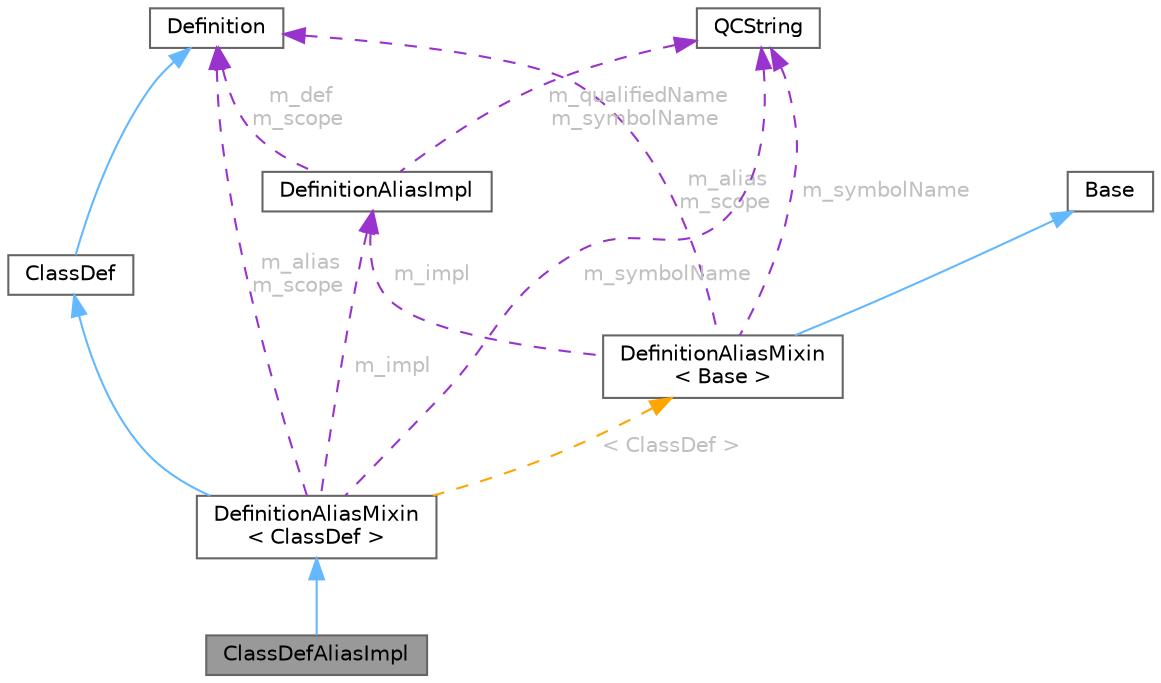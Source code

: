 digraph "ClassDefAliasImpl"
{
 // INTERACTIVE_SVG=YES
 // LATEX_PDF_SIZE
  bgcolor="transparent";
  edge [fontname=Helvetica,fontsize=10,labelfontname=Helvetica,labelfontsize=10];
  node [fontname=Helvetica,fontsize=10,shape=box,height=0.2,width=0.4];
  Node1 [id="Node000001",label="ClassDefAliasImpl",height=0.2,width=0.4,color="gray40", fillcolor="grey60", style="filled", fontcolor="black",tooltip=" "];
  Node2 -> Node1 [id="edge1_Node000001_Node000002",dir="back",color="steelblue1",style="solid",tooltip=" "];
  Node2 [id="Node000002",label="DefinitionAliasMixin\l\< ClassDef \>",height=0.2,width=0.4,color="gray40", fillcolor="white", style="filled",URL="$d8/d83/class_definition_alias_mixin.html",tooltip=" "];
  Node3 -> Node2 [id="edge2_Node000002_Node000003",dir="back",color="steelblue1",style="solid",tooltip=" "];
  Node3 [id="Node000003",label="ClassDef",height=0.2,width=0.4,color="gray40", fillcolor="white", style="filled",URL="$d1/dcf/class_class_def.html",tooltip="A abstract class representing of a compound symbol."];
  Node4 -> Node3 [id="edge3_Node000003_Node000004",dir="back",color="steelblue1",style="solid",tooltip=" "];
  Node4 [id="Node000004",label="Definition",height=0.2,width=0.4,color="gray40", fillcolor="white", style="filled",URL="$d5/dcc/class_definition.html",tooltip="The common base class of all entity definitions found in the sources."];
  Node5 -> Node2 [id="edge4_Node000002_Node000005",dir="back",color="darkorchid3",style="dashed",tooltip=" ",label=" m_impl",fontcolor="grey" ];
  Node5 [id="Node000005",label="DefinitionAliasImpl",height=0.2,width=0.4,color="gray40", fillcolor="white", style="filled",URL="$d0/d58/class_definition_alias_impl.html",tooltip=" "];
  Node4 -> Node5 [id="edge5_Node000005_Node000004",dir="back",color="darkorchid3",style="dashed",tooltip=" ",label=" m_def\nm_scope",fontcolor="grey" ];
  Node6 -> Node5 [id="edge6_Node000005_Node000006",dir="back",color="darkorchid3",style="dashed",tooltip=" ",label=" m_qualifiedName\nm_symbolName",fontcolor="grey" ];
  Node6 [id="Node000006",label="QCString",height=0.2,width=0.4,color="gray40", fillcolor="white", style="filled",URL="$d9/d45/class_q_c_string.html",tooltip="This is an alternative implementation of QCString."];
  Node4 -> Node2 [id="edge7_Node000002_Node000004",dir="back",color="darkorchid3",style="dashed",tooltip=" ",label=" m_alias\nm_scope",fontcolor="grey" ];
  Node6 -> Node2 [id="edge8_Node000002_Node000006",dir="back",color="darkorchid3",style="dashed",tooltip=" ",label=" m_symbolName",fontcolor="grey" ];
  Node7 -> Node2 [id="edge9_Node000002_Node000007",dir="back",color="orange",style="dashed",tooltip=" ",label=" \< ClassDef \>",fontcolor="grey" ];
  Node7 [id="Node000007",label="DefinitionAliasMixin\l\< Base \>",height=0.2,width=0.4,color="gray40", fillcolor="white", style="filled",URL="$d8/d83/class_definition_alias_mixin.html",tooltip=" "];
  Node8 -> Node7 [id="edge10_Node000007_Node000008",dir="back",color="steelblue1",style="solid",tooltip=" "];
  Node8 [id="Node000008",label="Base",height=0.2,width=0.4,color="gray40", fillcolor="white", style="filled",tooltip=" "];
  Node5 -> Node7 [id="edge11_Node000007_Node000005",dir="back",color="darkorchid3",style="dashed",tooltip=" ",label=" m_impl",fontcolor="grey" ];
  Node4 -> Node7 [id="edge12_Node000007_Node000004",dir="back",color="darkorchid3",style="dashed",tooltip=" ",label=" m_alias\nm_scope",fontcolor="grey" ];
  Node6 -> Node7 [id="edge13_Node000007_Node000006",dir="back",color="darkorchid3",style="dashed",tooltip=" ",label=" m_symbolName",fontcolor="grey" ];
}
